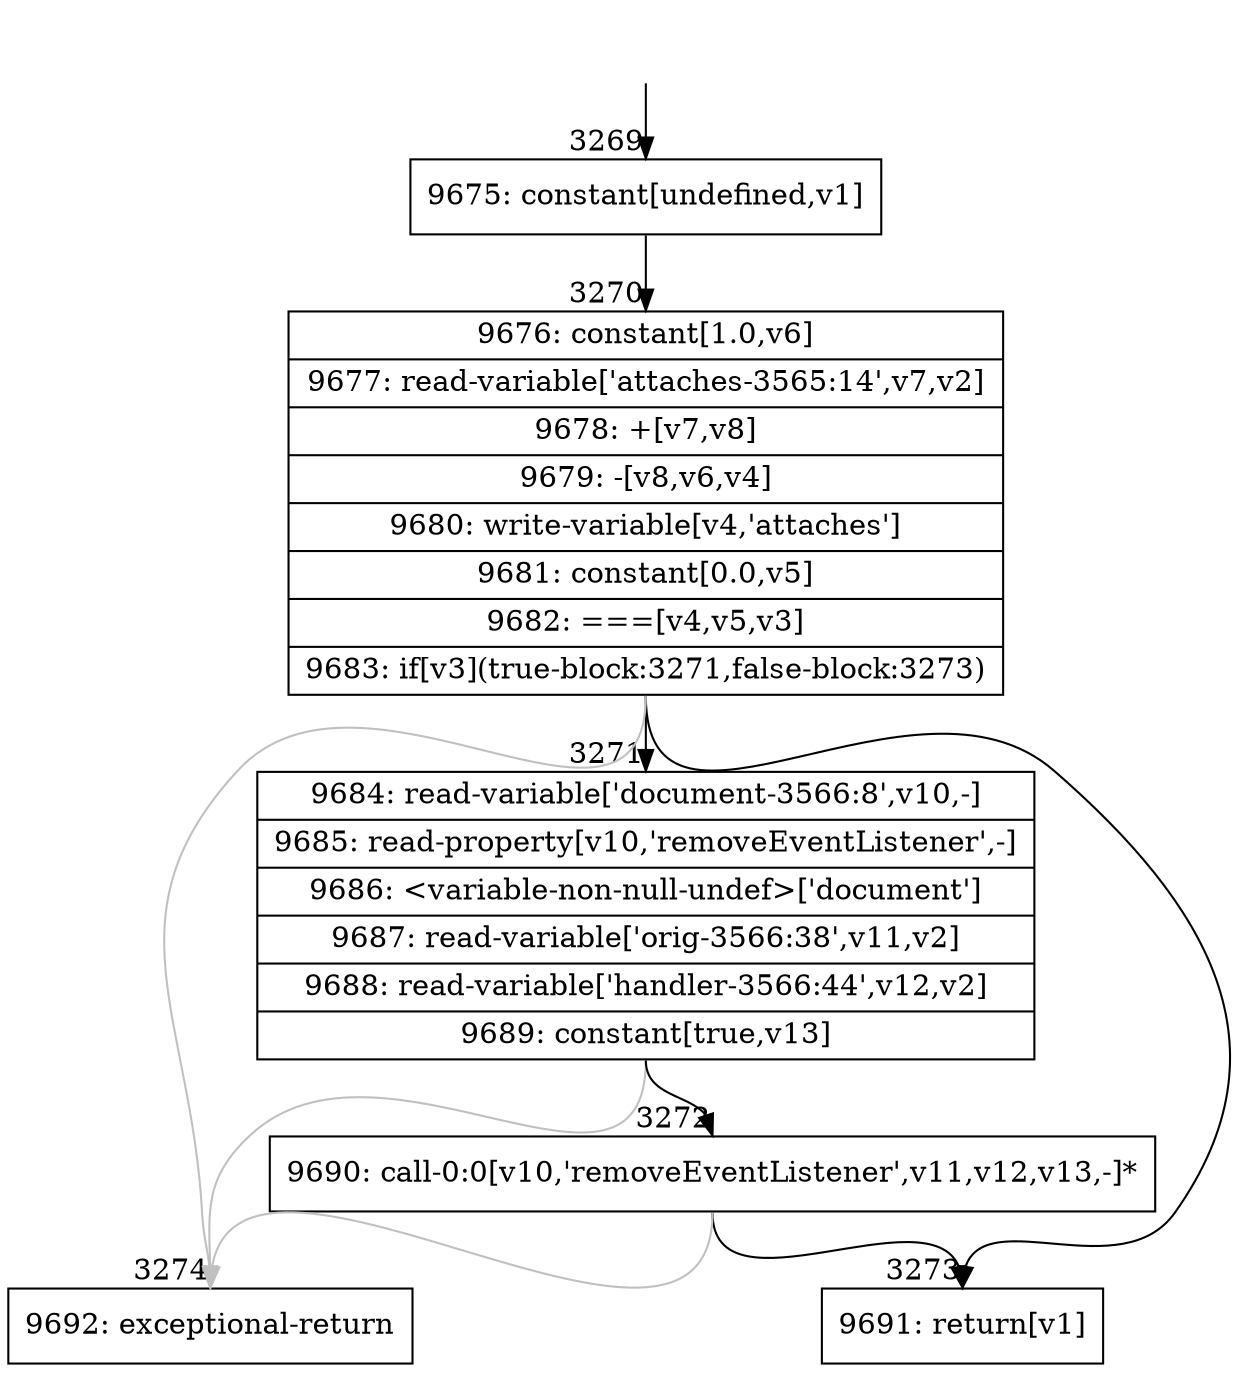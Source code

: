 digraph {
rankdir="TD"
BB_entry208[shape=none,label=""];
BB_entry208 -> BB3269 [tailport=s, headport=n, headlabel="    3269"]
BB3269 [shape=record label="{9675: constant[undefined,v1]}" ] 
BB3269 -> BB3270 [tailport=s, headport=n, headlabel="      3270"]
BB3270 [shape=record label="{9676: constant[1.0,v6]|9677: read-variable['attaches-3565:14',v7,v2]|9678: +[v7,v8]|9679: -[v8,v6,v4]|9680: write-variable[v4,'attaches']|9681: constant[0.0,v5]|9682: ===[v4,v5,v3]|9683: if[v3](true-block:3271,false-block:3273)}" ] 
BB3270 -> BB3271 [tailport=s, headport=n, headlabel="      3271"]
BB3270 -> BB3273 [tailport=s, headport=n, headlabel="      3273"]
BB3270 -> BB3274 [tailport=s, headport=n, color=gray, headlabel="      3274"]
BB3271 [shape=record label="{9684: read-variable['document-3566:8',v10,-]|9685: read-property[v10,'removeEventListener',-]|9686: \<variable-non-null-undef\>['document']|9687: read-variable['orig-3566:38',v11,v2]|9688: read-variable['handler-3566:44',v12,v2]|9689: constant[true,v13]}" ] 
BB3271 -> BB3272 [tailport=s, headport=n, headlabel="      3272"]
BB3271 -> BB3274 [tailport=s, headport=n, color=gray]
BB3272 [shape=record label="{9690: call-0:0[v10,'removeEventListener',v11,v12,v13,-]*}" ] 
BB3272 -> BB3273 [tailport=s, headport=n]
BB3272 -> BB3274 [tailport=s, headport=n, color=gray]
BB3273 [shape=record label="{9691: return[v1]}" ] 
BB3274 [shape=record label="{9692: exceptional-return}" ] 
}
